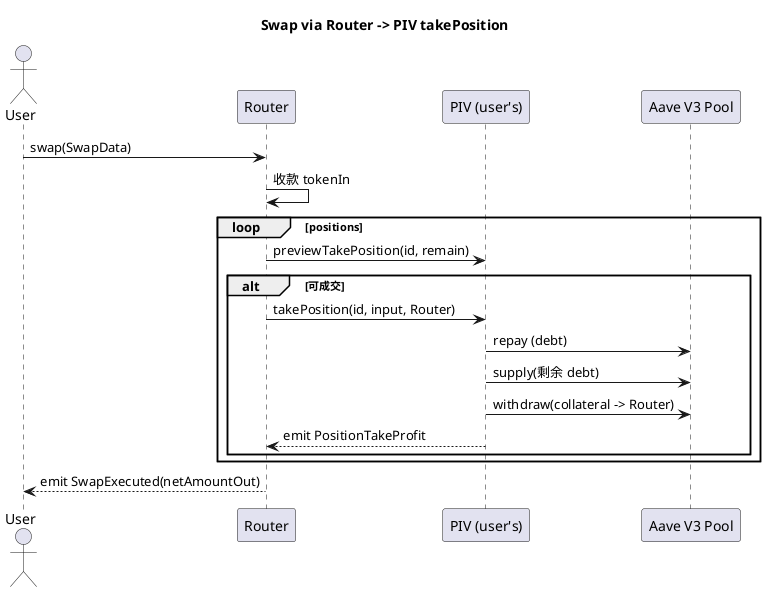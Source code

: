 @startuml earnmax-swap-sequence
title Swap via Router -> PIV takePosition
actor User
participant Router
participant "PIV (user's)" as PIV
participant "Aave V3 Pool" as Aave

User -> Router: swap(SwapData)
Router -> Router: 收款 tokenIn
loop positions
  Router -> PIV: previewTakePosition(id, remain)
  alt 可成交
    Router -> PIV: takePosition(id, input, Router)
    PIV -> Aave: repay (debt)
    PIV -> Aave: supply(剩余 debt)
    PIV -> Aave: withdraw(collateral -> Router)
    PIV --> Router: emit PositionTakeProfit
  end
end
Router --> User: emit SwapExecuted(netAmountOut)
@enduml